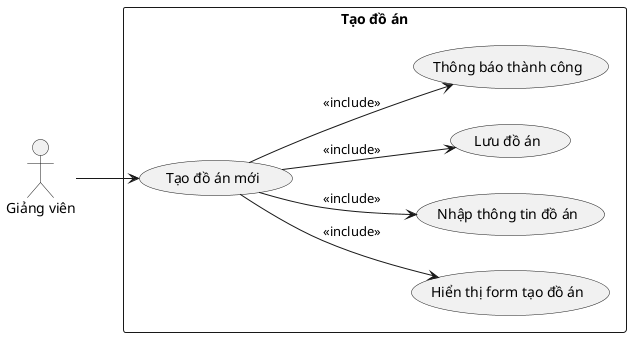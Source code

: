 @startuml
left to right direction
skinparam packageStyle rectangle

actor "Giảng viên" as GV

rectangle "Tạo đồ án" {
    usecase "Tạo đồ án mới" as UC1
    usecase "Hiển thị form tạo đồ án" as UC2
    usecase "Nhập thông tin đồ án" as UC3
    usecase "Lưu đồ án" as UC4
    usecase "Thông báo thành công" as UC5

    GV --> UC1
    UC1 --> UC2 : <<include>>
    UC1 --> UC3 : <<include>>
    UC1 --> UC4 : <<include>>
    UC1 --> UC5 : <<include>>
}
@enduml